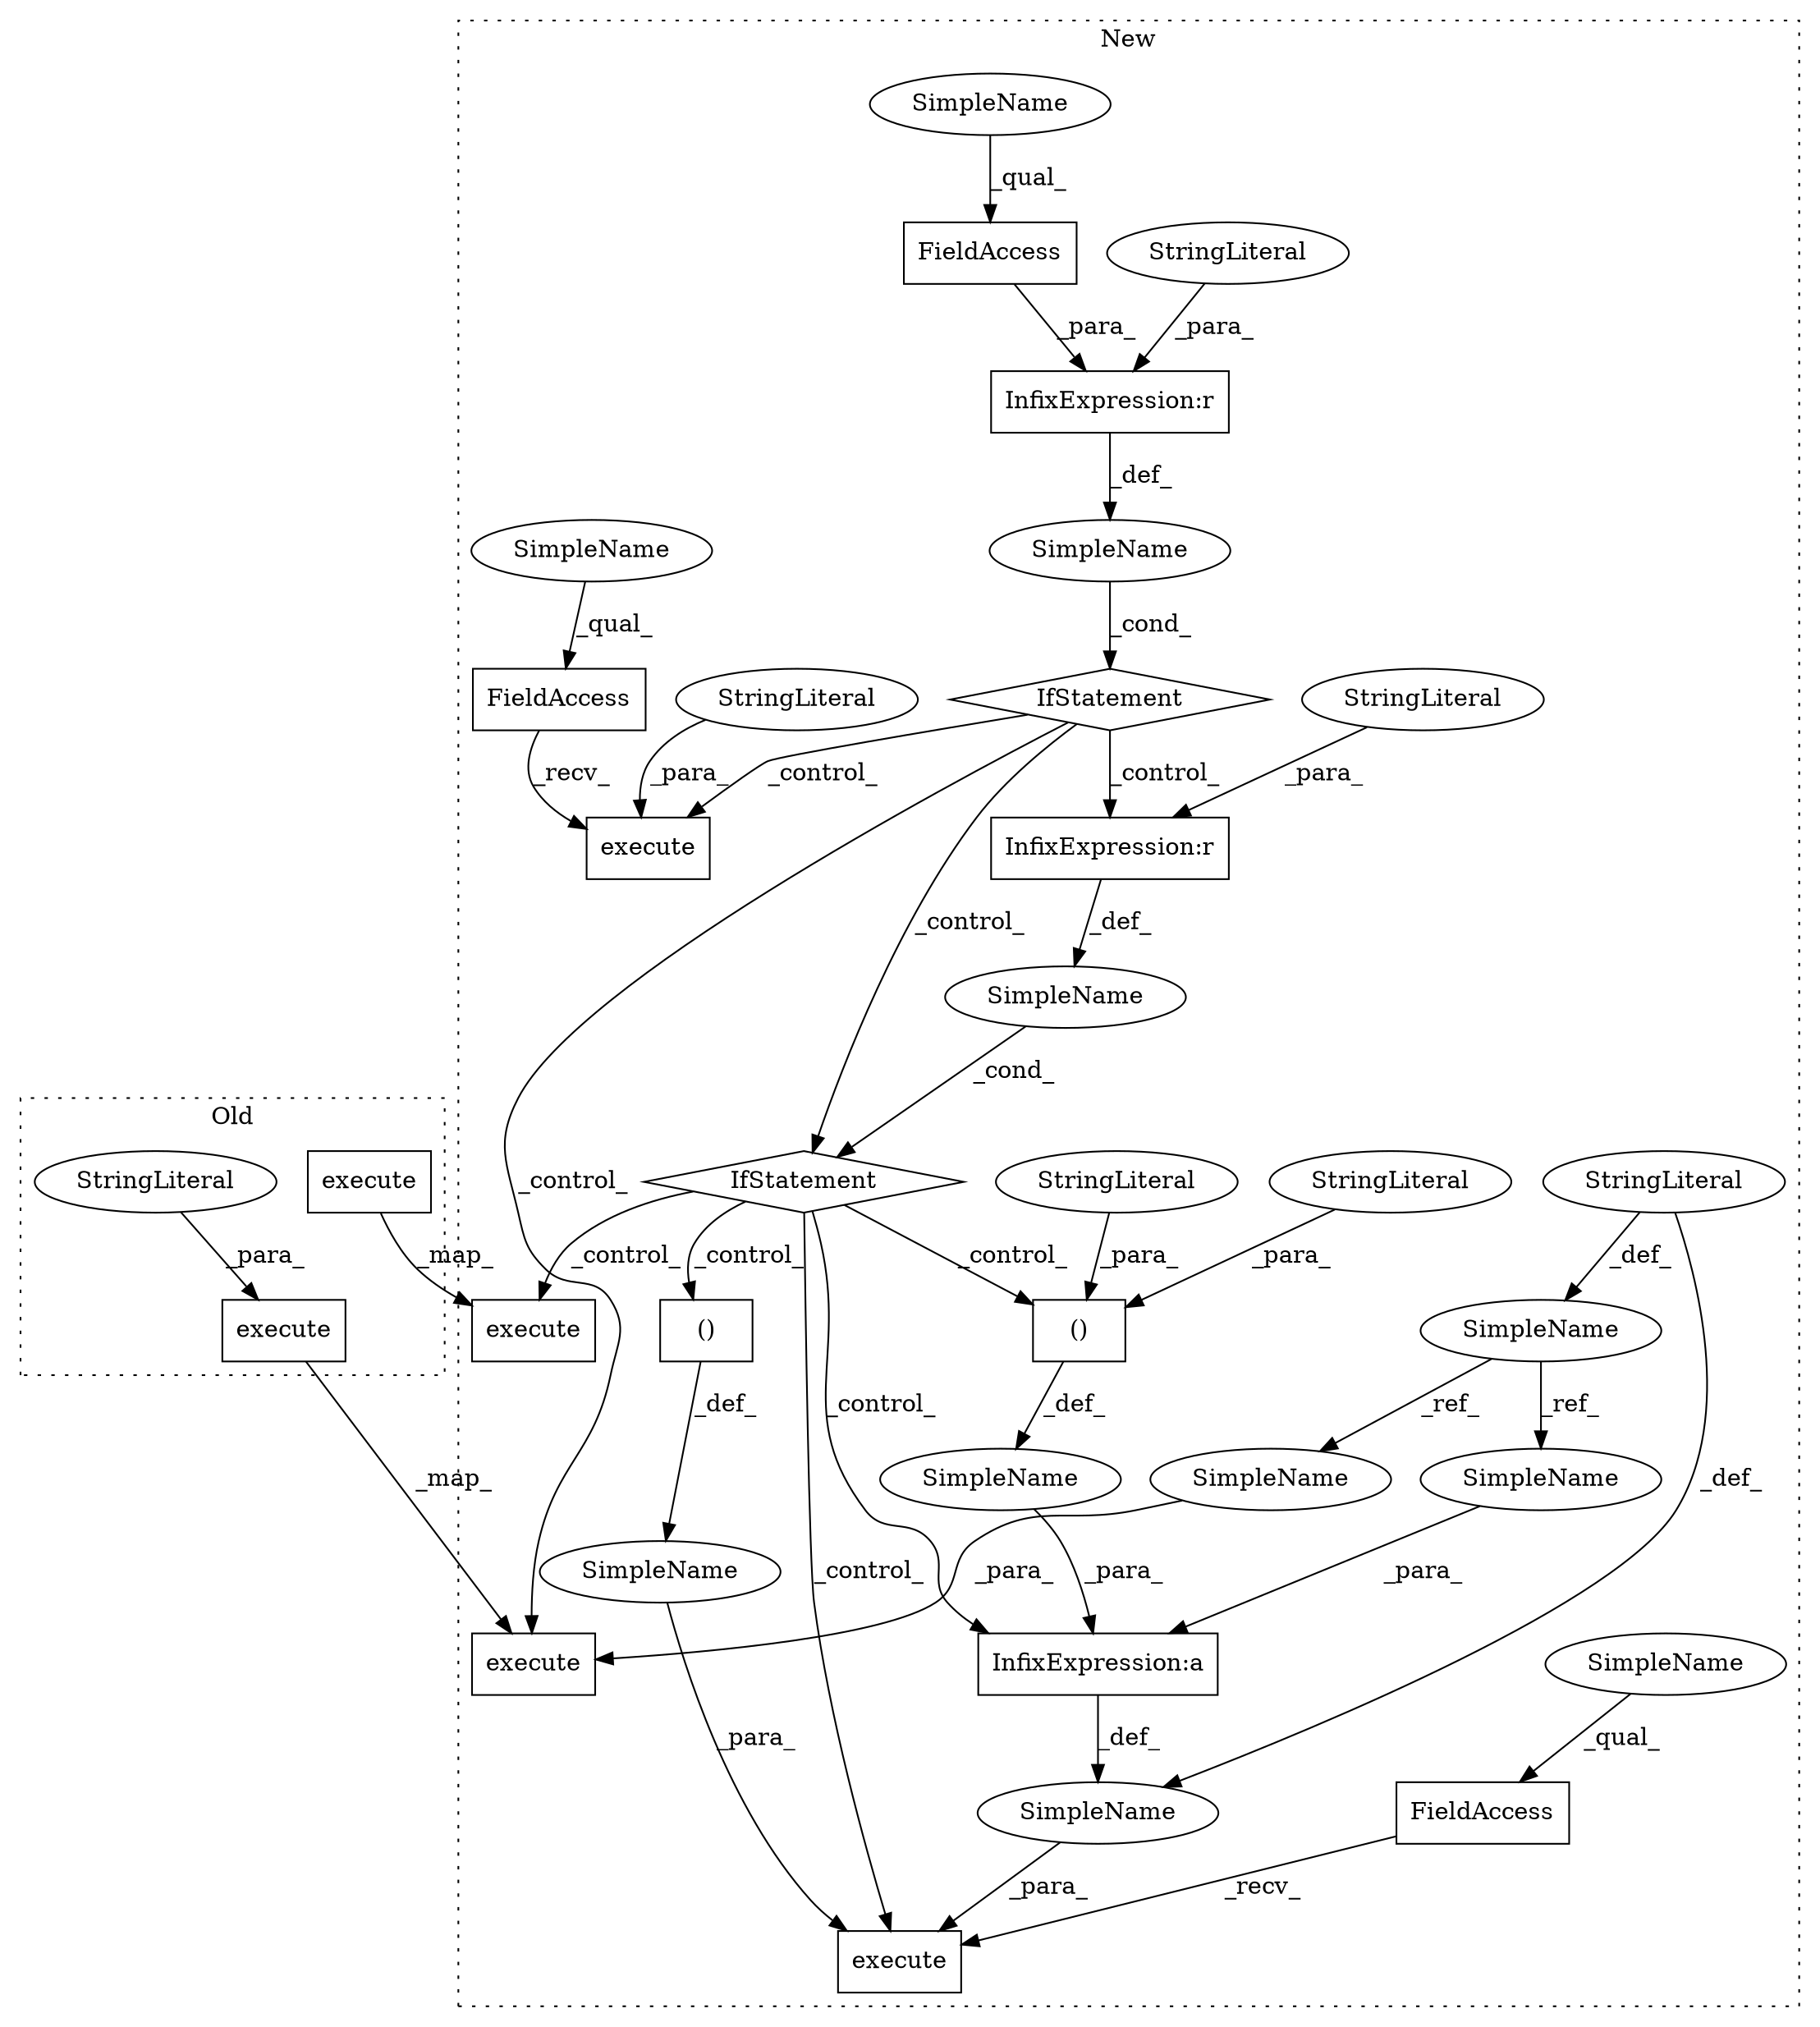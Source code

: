 digraph G {
subgraph cluster0 {
1 [label="execute" a="32" s="8486,8522" l="8,1" shape="box"];
22 [label="execute" a="32" s="8315,8467" l="8,2" shape="box"];
25 [label="StringLiteral" a="45" s="8323" l="46" shape="ellipse"];
label = "Old";
style="dotted";
}
subgraph cluster1 {
2 [label="execute" a="32" s="12107,12143" l="8,1" shape="box"];
3 [label="SimpleName" a="42" s="" l="" shape="ellipse"];
4 [label="IfStatement" a="25" s="11604,11630" l="4,2" shape="diamond"];
5 [label="InfixExpression:r" a="27" s="11619" l="4" shape="box"];
6 [label="FieldAccess" a="22" s="11608" l="11" shape="box"];
7 [label="execute" a="32" s="11891,12086" l="8,2" shape="box"];
8 [label="SimpleName" a="42" s="" l="" shape="ellipse"];
9 [label="StringLiteral" a="45" s="11623" l="7" shape="ellipse"];
10 [label="StringLiteral" a="45" s="11545" l="51" shape="ellipse"];
11 [label="FieldAccess" a="22" s="11882" l="8" shape="box"];
12 [label="()" a="106" s="11996" l="90" shape="box"];
13 [label="InfixExpression:a" a="27" s="11906" l="12" shape="box"];
14 [label="SimpleName" a="42" s="" l="" shape="ellipse"];
15 [label="FieldAccess" a="22" s="11778" l="8" shape="box"];
16 [label="execute" a="32" s="11787,11820" l="8,1" shape="box"];
17 [label="InfixExpression:r" a="27" s="11858" l="4" shape="box"];
18 [label="IfStatement" a="25" s="11843,11870" l="4,2" shape="diamond"];
19 [label="SimpleName" a="42" s="" l="" shape="ellipse"];
20 [label="SimpleName" a="42" s="11537" l="7" shape="ellipse"];
21 [label="execute" a="32" s="11651,11766" l="8,2" shape="box"];
23 [label="StringLiteral" a="45" s="11795" l="25" shape="ellipse"];
24 [label="StringLiteral" a="45" s="11862" l="8" shape="ellipse"];
26 [label="()" a="106" s="11918" l="67" shape="box"];
27 [label="SimpleName" a="42" s="" l="" shape="ellipse"];
28 [label="StringLiteral" a="45" s="11918" l="3" shape="ellipse"];
29 [label="StringLiteral" a="45" s="11982" l="3" shape="ellipse"];
30 [label="SimpleName" a="42" s="11882" l="4" shape="ellipse"];
31 [label="SimpleName" a="42" s="11608" l="4" shape="ellipse"];
32 [label="SimpleName" a="42" s="11778" l="4" shape="ellipse"];
33 [label="SimpleName" a="42" s="11659" l="7" shape="ellipse"];
34 [label="SimpleName" a="42" s="11899" l="7" shape="ellipse"];
label = "New";
style="dotted";
}
1 -> 2 [label="_map_"];
3 -> 4 [label="_cond_"];
4 -> 21 [label="_control_"];
4 -> 17 [label="_control_"];
4 -> 18 [label="_control_"];
4 -> 16 [label="_control_"];
5 -> 3 [label="_def_"];
6 -> 5 [label="_para_"];
8 -> 7 [label="_para_"];
9 -> 5 [label="_para_"];
10 -> 8 [label="_def_"];
10 -> 20 [label="_def_"];
11 -> 7 [label="_recv_"];
12 -> 19 [label="_def_"];
13 -> 8 [label="_def_"];
14 -> 18 [label="_cond_"];
15 -> 16 [label="_recv_"];
17 -> 14 [label="_def_"];
18 -> 12 [label="_control_"];
18 -> 13 [label="_control_"];
18 -> 26 [label="_control_"];
18 -> 7 [label="_control_"];
18 -> 2 [label="_control_"];
19 -> 7 [label="_para_"];
20 -> 33 [label="_ref_"];
20 -> 34 [label="_ref_"];
22 -> 21 [label="_map_"];
23 -> 16 [label="_para_"];
24 -> 17 [label="_para_"];
25 -> 22 [label="_para_"];
26 -> 27 [label="_def_"];
27 -> 13 [label="_para_"];
28 -> 26 [label="_para_"];
29 -> 26 [label="_para_"];
30 -> 11 [label="_qual_"];
31 -> 6 [label="_qual_"];
32 -> 15 [label="_qual_"];
33 -> 21 [label="_para_"];
34 -> 13 [label="_para_"];
}